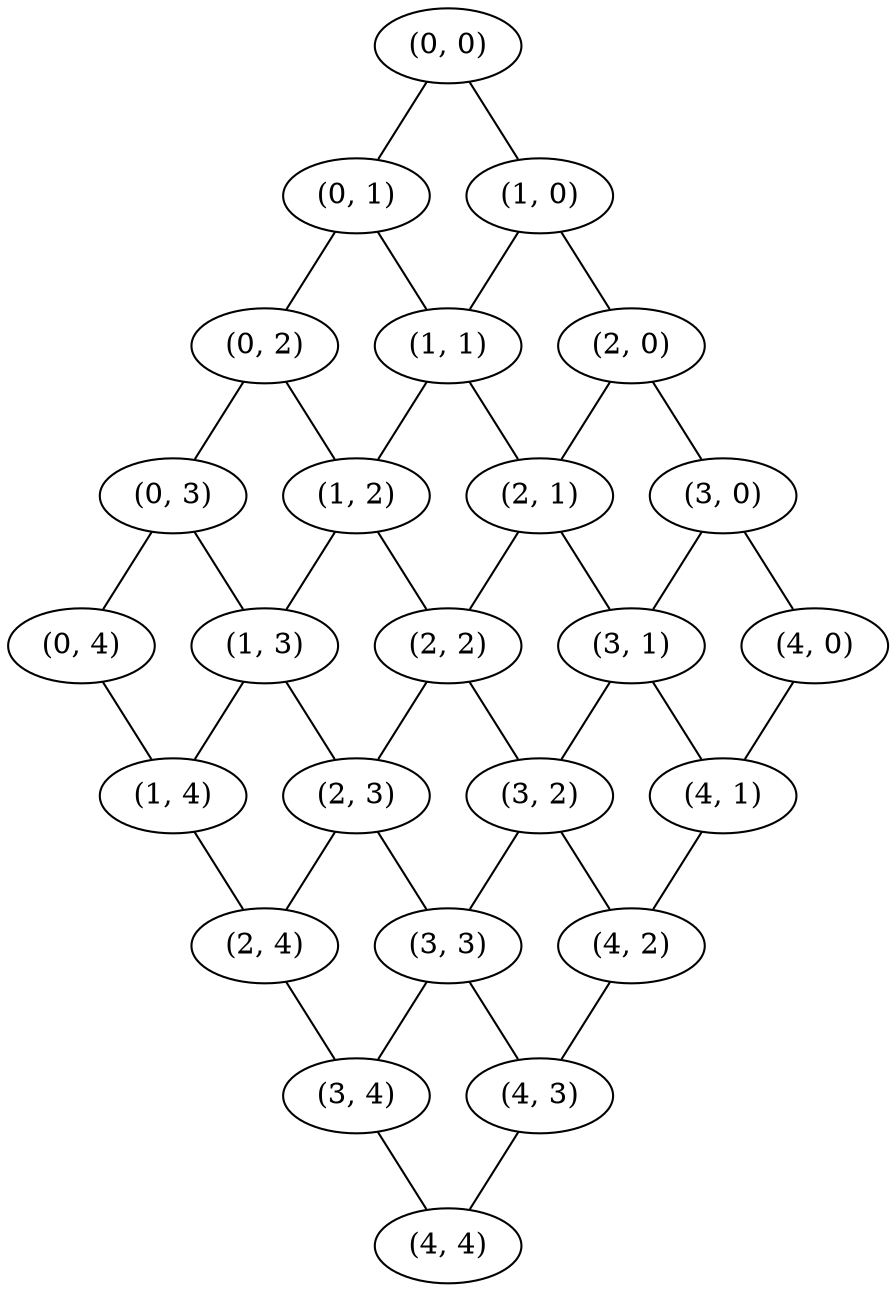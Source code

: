 strict graph "" {
	"(0, 0)" -- "(0, 1)";
	"(0, 0)" -- "(1, 0)";
	"(0, 1)" -- "(0, 2)";
	"(0, 1)" -- "(1, 1)";
	"(0, 2)" -- "(0, 3)";
	"(0, 2)" -- "(1, 2)";
	"(0, 3)" -- "(0, 4)";
	"(0, 3)" -- "(1, 3)";
	"(0, 4)" -- "(1, 4)";
	"(1, 0)" -- "(1, 1)";
	"(1, 0)" -- "(2, 0)";
	"(1, 1)" -- "(1, 2)";
	"(1, 1)" -- "(2, 1)";
	"(1, 2)" -- "(1, 3)";
	"(1, 2)" -- "(2, 2)";
	"(1, 3)" -- "(1, 4)";
	"(1, 3)" -- "(2, 3)";
	"(1, 4)" -- "(2, 4)";
	"(2, 0)" -- "(2, 1)";
	"(2, 0)" -- "(3, 0)";
	"(2, 1)" -- "(2, 2)";
	"(2, 1)" -- "(3, 1)";
	"(2, 2)" -- "(2, 3)";
	"(2, 2)" -- "(3, 2)";
	"(2, 3)" -- "(2, 4)";
	"(2, 3)" -- "(3, 3)";
	"(2, 4)" -- "(3, 4)";
	"(3, 0)" -- "(3, 1)";
	"(3, 0)" -- "(4, 0)";
	"(3, 1)" -- "(3, 2)";
	"(3, 1)" -- "(4, 1)";
	"(3, 2)" -- "(3, 3)";
	"(3, 2)" -- "(4, 2)";
	"(3, 3)" -- "(3, 4)";
	"(3, 3)" -- "(4, 3)";
	"(3, 4)" -- "(4, 4)";
	"(4, 0)" -- "(4, 1)";
	"(4, 1)" -- "(4, 2)";
	"(4, 2)" -- "(4, 3)";
	"(4, 3)" -- "(4, 4)";
}
